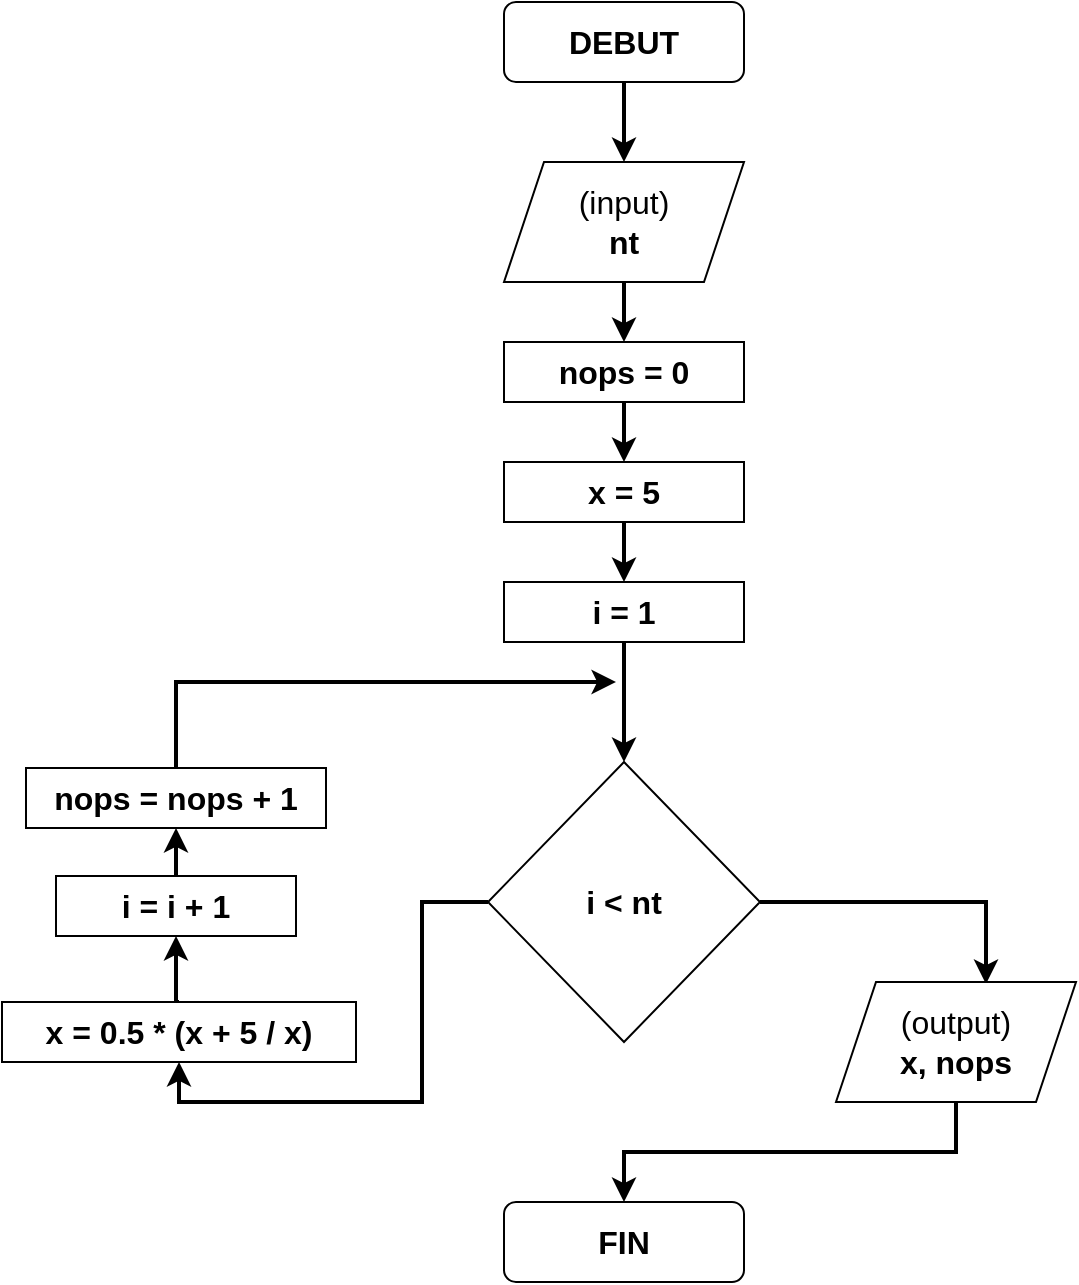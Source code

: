 <mxfile version="20.3.0" type="device"><diagram id="Er6MzHLoxYoemaDtz3mo" name="Page-1"><mxGraphModel dx="1102" dy="685" grid="1" gridSize="10" guides="1" tooltips="1" connect="1" arrows="1" fold="1" page="1" pageScale="1" pageWidth="827" pageHeight="1169" math="0" shadow="0"><root><mxCell id="0"/><mxCell id="1" parent="0"/><mxCell id="yVlFR0DRXSgbpf_88HZ_-1" style="edgeStyle=orthogonalEdgeStyle;rounded=0;orthogonalLoop=1;jettySize=auto;html=1;exitX=0.5;exitY=1;exitDx=0;exitDy=0;fontSize=16;strokeWidth=2;" edge="1" parent="1" source="yVlFR0DRXSgbpf_88HZ_-2" target="yVlFR0DRXSgbpf_88HZ_-4"><mxGeometry relative="1" as="geometry"/></mxCell><mxCell id="yVlFR0DRXSgbpf_88HZ_-2" value="&lt;font style=&quot;font-size: 16px;&quot;&gt;&lt;b&gt;DEBUT&lt;/b&gt;&lt;/font&gt;" style="rounded=1;whiteSpace=wrap;html=1;" vertex="1" parent="1"><mxGeometry x="354" y="20" width="120" height="40" as="geometry"/></mxCell><mxCell id="yVlFR0DRXSgbpf_88HZ_-3" style="edgeStyle=orthogonalEdgeStyle;rounded=0;orthogonalLoop=1;jettySize=auto;html=1;exitX=0.5;exitY=1;exitDx=0;exitDy=0;entryX=0.5;entryY=0;entryDx=0;entryDy=0;strokeWidth=2;fontSize=16;" edge="1" parent="1" source="yVlFR0DRXSgbpf_88HZ_-4" target="yVlFR0DRXSgbpf_88HZ_-6"><mxGeometry relative="1" as="geometry"/></mxCell><mxCell id="yVlFR0DRXSgbpf_88HZ_-4" value="(input)&lt;br&gt;&lt;b&gt;nt&lt;/b&gt;" style="shape=parallelogram;perimeter=parallelogramPerimeter;whiteSpace=wrap;html=1;fixedSize=1;fontSize=16;" vertex="1" parent="1"><mxGeometry x="354" y="100" width="120" height="60" as="geometry"/></mxCell><mxCell id="yVlFR0DRXSgbpf_88HZ_-5" style="edgeStyle=orthogonalEdgeStyle;rounded=0;orthogonalLoop=1;jettySize=auto;html=1;exitX=0.5;exitY=1;exitDx=0;exitDy=0;entryX=0.5;entryY=0;entryDx=0;entryDy=0;strokeWidth=2;fontSize=16;" edge="1" parent="1" source="yVlFR0DRXSgbpf_88HZ_-6" target="yVlFR0DRXSgbpf_88HZ_-8"><mxGeometry relative="1" as="geometry"/></mxCell><mxCell id="yVlFR0DRXSgbpf_88HZ_-6" value="&lt;b&gt;nops = 0&lt;/b&gt;" style="rounded=0;whiteSpace=wrap;html=1;fontSize=16;" vertex="1" parent="1"><mxGeometry x="354" y="190" width="120" height="30" as="geometry"/></mxCell><mxCell id="yVlFR0DRXSgbpf_88HZ_-7" style="edgeStyle=orthogonalEdgeStyle;rounded=0;orthogonalLoop=1;jettySize=auto;html=1;exitX=0.5;exitY=1;exitDx=0;exitDy=0;strokeWidth=2;fontSize=16;" edge="1" parent="1" source="yVlFR0DRXSgbpf_88HZ_-8" target="yVlFR0DRXSgbpf_88HZ_-10"><mxGeometry relative="1" as="geometry"/></mxCell><mxCell id="yVlFR0DRXSgbpf_88HZ_-8" value="&lt;b&gt;x = 5&lt;/b&gt;" style="rounded=0;whiteSpace=wrap;html=1;fontSize=16;" vertex="1" parent="1"><mxGeometry x="354" y="250" width="120" height="30" as="geometry"/></mxCell><mxCell id="yVlFR0DRXSgbpf_88HZ_-9" style="edgeStyle=orthogonalEdgeStyle;rounded=0;orthogonalLoop=1;jettySize=auto;html=1;exitX=0.5;exitY=1;exitDx=0;exitDy=0;strokeWidth=2;fontSize=16;" edge="1" parent="1" source="yVlFR0DRXSgbpf_88HZ_-10" target="yVlFR0DRXSgbpf_88HZ_-13"><mxGeometry relative="1" as="geometry"/></mxCell><mxCell id="yVlFR0DRXSgbpf_88HZ_-10" value="&lt;b&gt;i = 1&lt;/b&gt;" style="rounded=0;whiteSpace=wrap;html=1;fontSize=16;" vertex="1" parent="1"><mxGeometry x="354" y="310" width="120" height="30" as="geometry"/></mxCell><mxCell id="yVlFR0DRXSgbpf_88HZ_-11" style="edgeStyle=orthogonalEdgeStyle;rounded=0;orthogonalLoop=1;jettySize=auto;html=1;exitX=0;exitY=0.5;exitDx=0;exitDy=0;entryX=0.5;entryY=1;entryDx=0;entryDy=0;strokeWidth=2;fontSize=16;" edge="1" parent="1" source="yVlFR0DRXSgbpf_88HZ_-13" target="yVlFR0DRXSgbpf_88HZ_-15"><mxGeometry relative="1" as="geometry"/></mxCell><mxCell id="yVlFR0DRXSgbpf_88HZ_-12" style="edgeStyle=orthogonalEdgeStyle;rounded=0;orthogonalLoop=1;jettySize=auto;html=1;exitX=1;exitY=0.5;exitDx=0;exitDy=0;entryX=0.625;entryY=0.017;entryDx=0;entryDy=0;entryPerimeter=0;strokeWidth=2;fontSize=16;" edge="1" parent="1" source="yVlFR0DRXSgbpf_88HZ_-13" target="yVlFR0DRXSgbpf_88HZ_-20"><mxGeometry relative="1" as="geometry"/></mxCell><mxCell id="yVlFR0DRXSgbpf_88HZ_-13" value="&lt;b&gt;i &amp;lt; nt&lt;/b&gt;" style="rhombus;whiteSpace=wrap;html=1;fontSize=16;" vertex="1" parent="1"><mxGeometry x="346" y="400" width="136" height="140" as="geometry"/></mxCell><mxCell id="yVlFR0DRXSgbpf_88HZ_-14" style="edgeStyle=orthogonalEdgeStyle;rounded=0;orthogonalLoop=1;jettySize=auto;html=1;exitX=0.5;exitY=0;exitDx=0;exitDy=0;entryX=0.5;entryY=1;entryDx=0;entryDy=0;strokeWidth=2;fontSize=16;" edge="1" parent="1" source="yVlFR0DRXSgbpf_88HZ_-15" target="yVlFR0DRXSgbpf_88HZ_-17"><mxGeometry relative="1" as="geometry"/></mxCell><mxCell id="yVlFR0DRXSgbpf_88HZ_-15" value="&lt;b&gt;x = 0.5 * (x + 5 / x)&lt;/b&gt;" style="rounded=0;whiteSpace=wrap;html=1;fontSize=16;" vertex="1" parent="1"><mxGeometry x="103" y="520" width="177" height="30" as="geometry"/></mxCell><mxCell id="yVlFR0DRXSgbpf_88HZ_-16" style="edgeStyle=orthogonalEdgeStyle;rounded=0;orthogonalLoop=1;jettySize=auto;html=1;exitX=0.5;exitY=0;exitDx=0;exitDy=0;entryX=0.5;entryY=1;entryDx=0;entryDy=0;strokeWidth=2;fontSize=16;" edge="1" parent="1" source="yVlFR0DRXSgbpf_88HZ_-17" target="yVlFR0DRXSgbpf_88HZ_-21"><mxGeometry relative="1" as="geometry"/></mxCell><mxCell id="yVlFR0DRXSgbpf_88HZ_-17" value="&lt;b&gt;i = i + 1&lt;/b&gt;" style="rounded=0;whiteSpace=wrap;html=1;fontSize=16;" vertex="1" parent="1"><mxGeometry x="130" y="457" width="120" height="30" as="geometry"/></mxCell><mxCell id="yVlFR0DRXSgbpf_88HZ_-18" value="&lt;font style=&quot;font-size: 16px;&quot;&gt;&lt;b&gt;FIN&lt;/b&gt;&lt;/font&gt;" style="rounded=1;whiteSpace=wrap;html=1;" vertex="1" parent="1"><mxGeometry x="354" y="620" width="120" height="40" as="geometry"/></mxCell><mxCell id="yVlFR0DRXSgbpf_88HZ_-19" style="edgeStyle=orthogonalEdgeStyle;rounded=0;orthogonalLoop=1;jettySize=auto;html=1;exitX=0.5;exitY=1;exitDx=0;exitDy=0;entryX=0.5;entryY=0;entryDx=0;entryDy=0;strokeWidth=2;fontSize=16;" edge="1" parent="1" source="yVlFR0DRXSgbpf_88HZ_-20" target="yVlFR0DRXSgbpf_88HZ_-18"><mxGeometry relative="1" as="geometry"/></mxCell><mxCell id="yVlFR0DRXSgbpf_88HZ_-20" value="(output)&lt;br&gt;&lt;b&gt;x, nops&lt;/b&gt;" style="shape=parallelogram;perimeter=parallelogramPerimeter;whiteSpace=wrap;html=1;fixedSize=1;fontSize=16;" vertex="1" parent="1"><mxGeometry x="520" y="510" width="120" height="60" as="geometry"/></mxCell><mxCell id="yVlFR0DRXSgbpf_88HZ_-21" value="&lt;b&gt;nops = nops + 1&lt;/b&gt;" style="rounded=0;whiteSpace=wrap;html=1;fontSize=16;" vertex="1" parent="1"><mxGeometry x="115" y="403" width="150" height="30" as="geometry"/></mxCell><mxCell id="yVlFR0DRXSgbpf_88HZ_-22" value="" style="endArrow=classic;html=1;rounded=0;strokeWidth=2;fontSize=16;exitX=0.5;exitY=0;exitDx=0;exitDy=0;" edge="1" parent="1" source="yVlFR0DRXSgbpf_88HZ_-21"><mxGeometry width="50" height="50" relative="1" as="geometry"><mxPoint x="390" y="360" as="sourcePoint"/><mxPoint x="410" y="360" as="targetPoint"/><Array as="points"><mxPoint x="190" y="360"/></Array></mxGeometry></mxCell></root></mxGraphModel></diagram></mxfile>